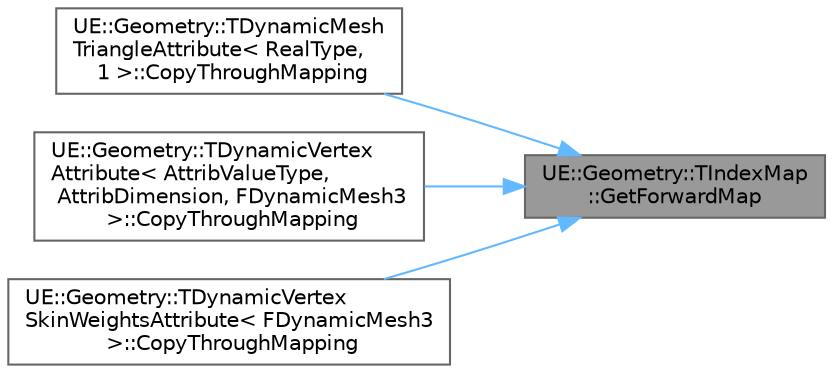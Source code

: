 digraph "UE::Geometry::TIndexMap::GetForwardMap"
{
 // INTERACTIVE_SVG=YES
 // LATEX_PDF_SIZE
  bgcolor="transparent";
  edge [fontname=Helvetica,fontsize=10,labelfontname=Helvetica,labelfontsize=10];
  node [fontname=Helvetica,fontsize=10,shape=box,height=0.2,width=0.4];
  rankdir="RL";
  Node1 [id="Node000001",label="UE::Geometry::TIndexMap\l::GetForwardMap",height=0.2,width=0.4,color="gray40", fillcolor="grey60", style="filled", fontcolor="black",tooltip=" "];
  Node1 -> Node2 [id="edge1_Node000001_Node000002",dir="back",color="steelblue1",style="solid",tooltip=" "];
  Node2 [id="Node000002",label="UE::Geometry::TDynamicMesh\lTriangleAttribute\< RealType,\l 1 \>::CopyThroughMapping",height=0.2,width=0.4,color="grey40", fillcolor="white", style="filled",URL="$d3/d77/classUE_1_1Geometry_1_1TDynamicMeshTriangleAttribute.html#a18079db2c6ffcde2a8d6c4fb0217df3e",tooltip=" "];
  Node1 -> Node3 [id="edge2_Node000001_Node000003",dir="back",color="steelblue1",style="solid",tooltip=" "];
  Node3 [id="Node000003",label="UE::Geometry::TDynamicVertex\lAttribute\< AttribValueType,\l AttribDimension, FDynamicMesh3\l \>::CopyThroughMapping",height=0.2,width=0.4,color="grey40", fillcolor="white", style="filled",URL="$df/d9d/classUE_1_1Geometry_1_1TDynamicVertexAttribute.html#a9d328b5d34960b5da22f40c0f0b89aeb",tooltip=" "];
  Node1 -> Node4 [id="edge3_Node000001_Node000004",dir="back",color="steelblue1",style="solid",tooltip=" "];
  Node4 [id="Node000004",label="UE::Geometry::TDynamicVertex\lSkinWeightsAttribute\< FDynamicMesh3\l \>::CopyThroughMapping",height=0.2,width=0.4,color="grey40", fillcolor="white", style="filled",URL="$d6/d3e/classUE_1_1Geometry_1_1TDynamicVertexSkinWeightsAttribute.html#a8b00a1b700ee5696dfb556ada2ef6151",tooltip=" "];
}
